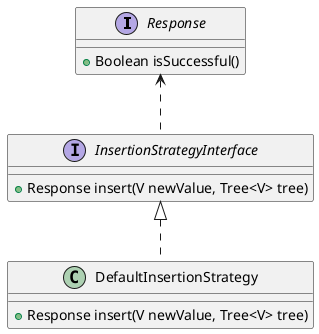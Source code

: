 @startuml
'https://plantuml.com/class-diagram

interface Response{
    + Boolean isSuccessful()
}

interface InsertionStrategyInterface{
    + Response insert(V newValue, Tree<V> tree)
}
class DefaultInsertionStrategy{
    + Response insert(V newValue, Tree<V> tree)
}

Response <.. InsertionStrategyInterface
InsertionStrategyInterface <|.. DefaultInsertionStrategy

@enduml